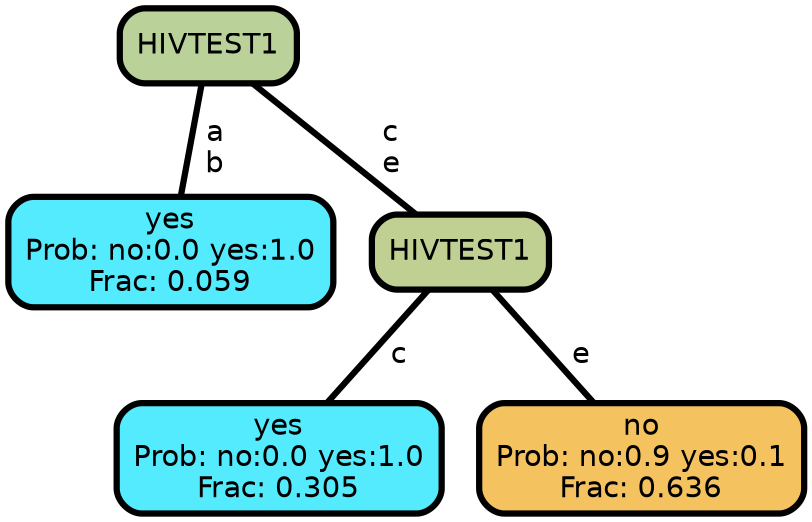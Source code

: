 graph Tree {
node [shape=box, style="filled, rounded",color="black",penwidth="3",fontcolor="black",                 fontname=helvetica] ;
graph [ranksep="0 equally", splines=straight,                 bgcolor=transparent, dpi=200] ;
edge [fontname=helvetica, color=black] ;
0 [label="yes
Prob: no:0.0 yes:1.0
Frac: 0.059", fillcolor="#55ebff"] ;
1 [label="HIVTEST1", fillcolor="#bad199"] ;
2 [label="yes
Prob: no:0.0 yes:1.0
Frac: 0.305", fillcolor="#55ebff"] ;
3 [label="HIVTEST1", fillcolor="#c0d093"] ;
4 [label="no
Prob: no:0.9 yes:0.1
Frac: 0.636", fillcolor="#f4c35f"] ;
1 -- 0 [label=" a\n b",penwidth=3] ;
1 -- 3 [label=" c\n e",penwidth=3] ;
3 -- 2 [label=" c",penwidth=3] ;
3 -- 4 [label=" e",penwidth=3] ;
{rank = same;}}